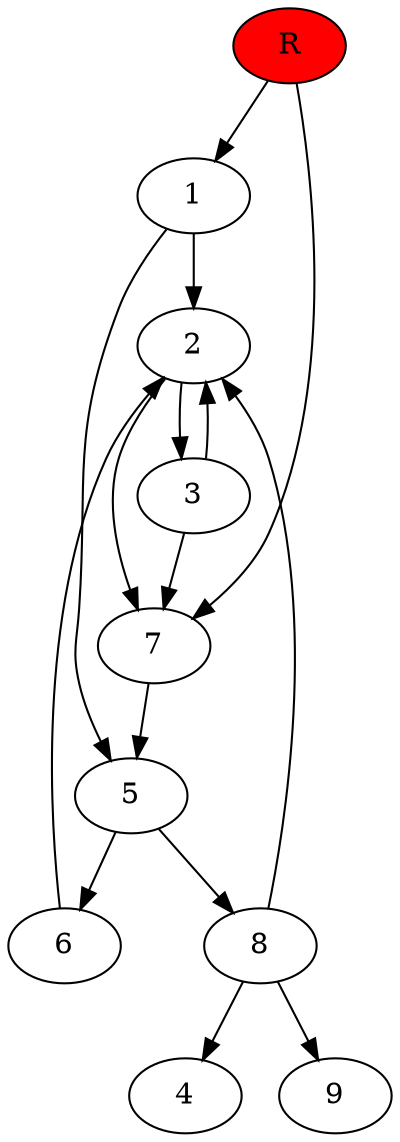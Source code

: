 digraph prb6239 {
	1
	2
	3
	4
	5
	6
	7
	8
	R [fillcolor="#ff0000" style=filled]
	1 -> 2
	1 -> 5
	2 -> 3
	2 -> 7
	3 -> 2
	3 -> 7
	5 -> 6
	5 -> 8
	6 -> 2
	7 -> 5
	8 -> 2
	8 -> 4
	8 -> 9
	R -> 1
	R -> 7
}
